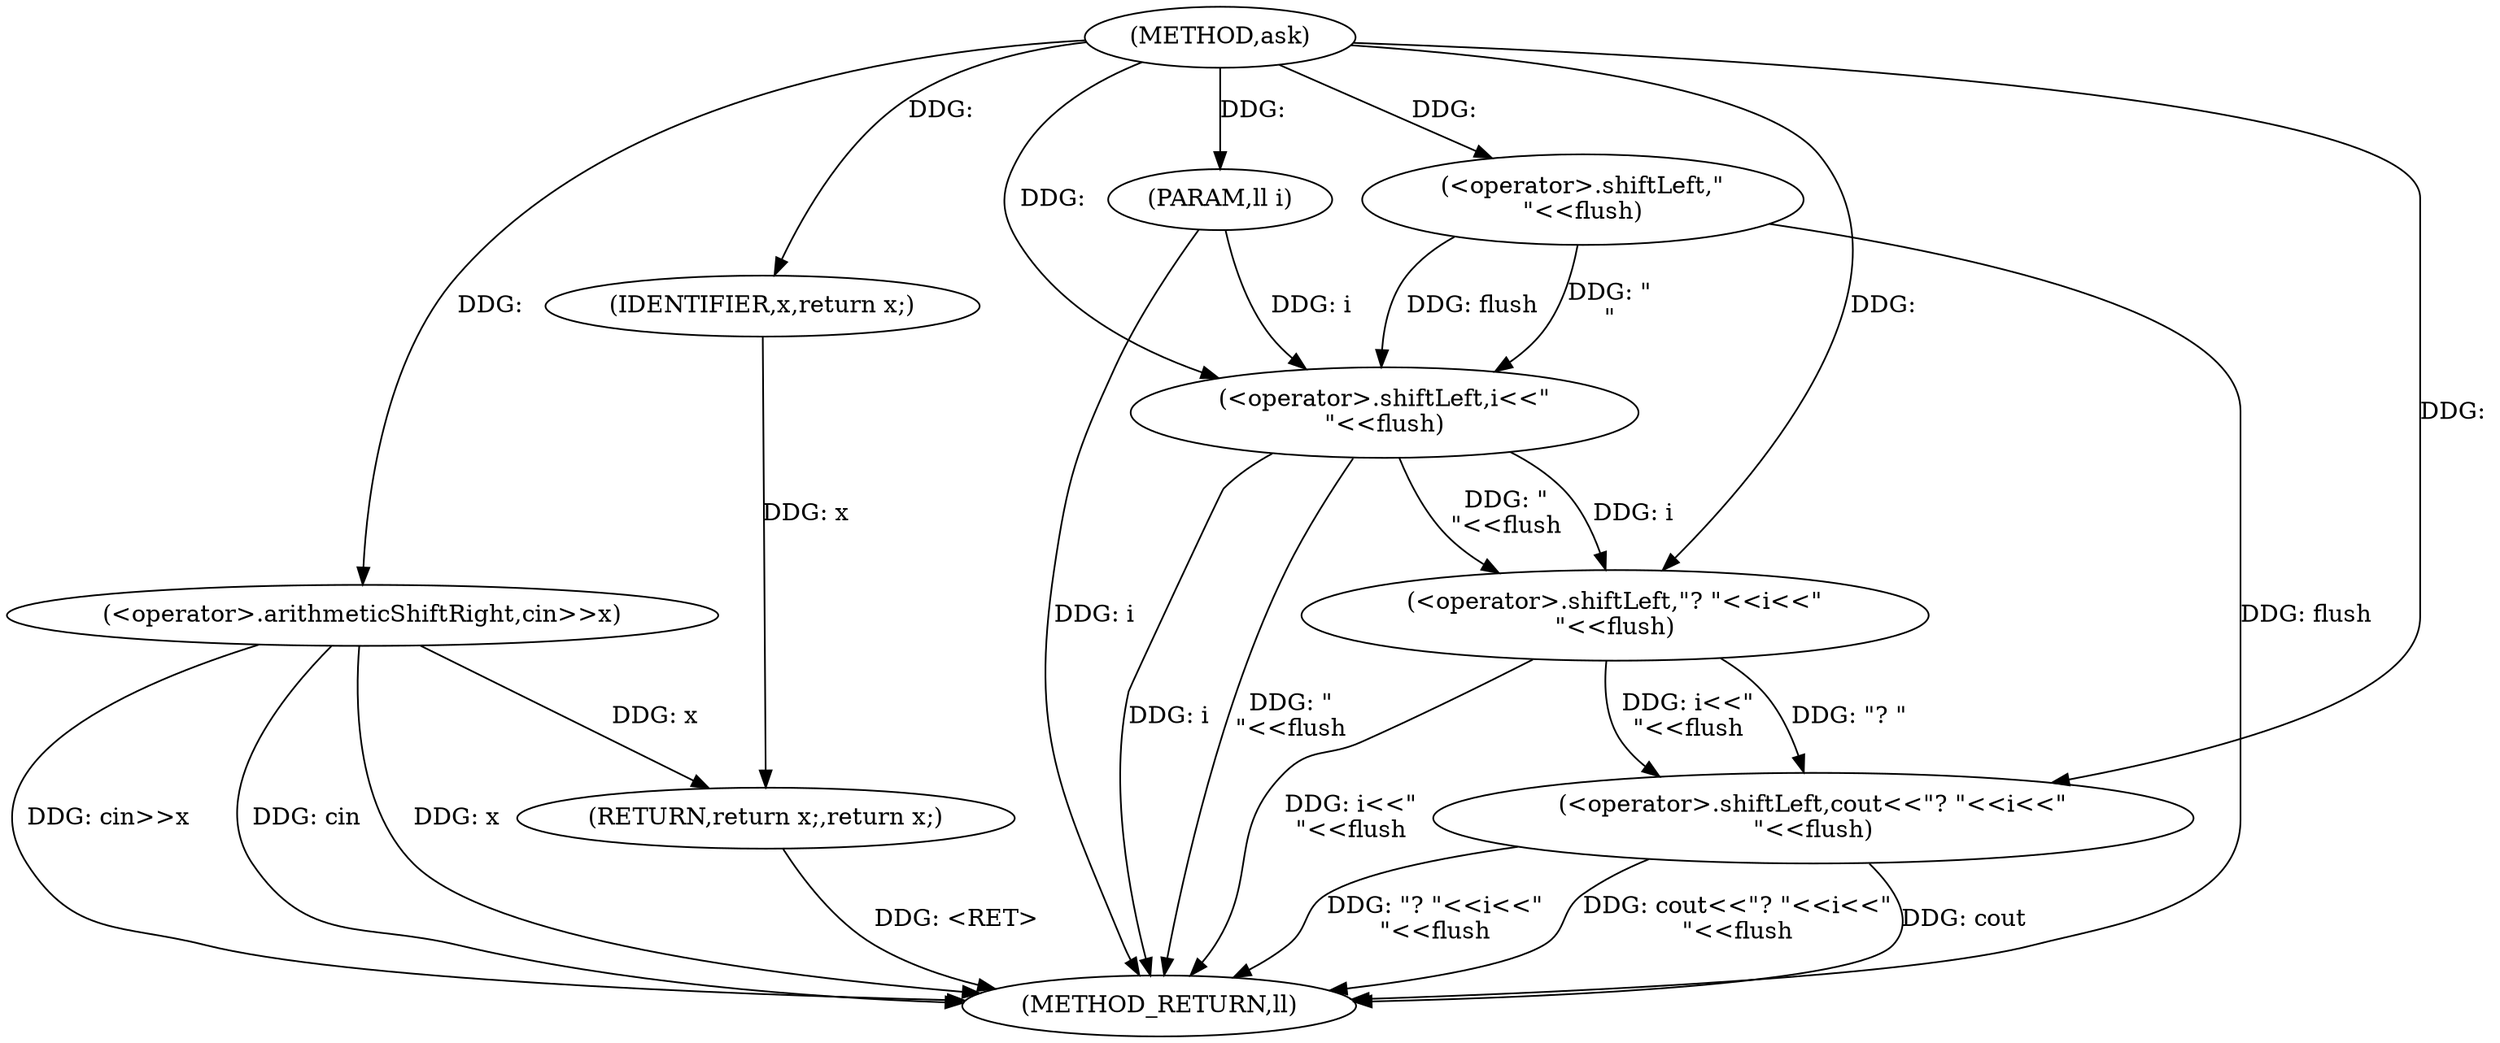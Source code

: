 digraph "ask" {  
"1000101" [label = "(METHOD,ask)" ]
"1000119" [label = "(METHOD_RETURN,ll)" ]
"1000102" [label = "(PARAM,ll i)" ]
"1000104" [label = "(<operator>.shiftLeft,cout<<\"? \"<<i<<\"\n\"<<flush)" ]
"1000114" [label = "(<operator>.arithmeticShiftRight,cin>>x)" ]
"1000117" [label = "(RETURN,return x;,return x;)" ]
"1000118" [label = "(IDENTIFIER,x,return x;)" ]
"1000106" [label = "(<operator>.shiftLeft,\"? \"<<i<<\"\n\"<<flush)" ]
"1000108" [label = "(<operator>.shiftLeft,i<<\"\n\"<<flush)" ]
"1000110" [label = "(<operator>.shiftLeft,\"\n\"<<flush)" ]
  "1000102" -> "1000119"  [ label = "DDG: i"] 
  "1000108" -> "1000119"  [ label = "DDG: i"] 
  "1000108" -> "1000119"  [ label = "DDG: \"\n\"<<flush"] 
  "1000106" -> "1000119"  [ label = "DDG: i<<\"\n\"<<flush"] 
  "1000104" -> "1000119"  [ label = "DDG: \"? \"<<i<<\"\n\"<<flush"] 
  "1000104" -> "1000119"  [ label = "DDG: cout<<\"? \"<<i<<\"\n\"<<flush"] 
  "1000114" -> "1000119"  [ label = "DDG: x"] 
  "1000114" -> "1000119"  [ label = "DDG: cin>>x"] 
  "1000117" -> "1000119"  [ label = "DDG: <RET>"] 
  "1000110" -> "1000119"  [ label = "DDG: flush"] 
  "1000114" -> "1000119"  [ label = "DDG: cin"] 
  "1000104" -> "1000119"  [ label = "DDG: cout"] 
  "1000101" -> "1000102"  [ label = "DDG: "] 
  "1000118" -> "1000117"  [ label = "DDG: x"] 
  "1000114" -> "1000117"  [ label = "DDG: x"] 
  "1000101" -> "1000104"  [ label = "DDG: "] 
  "1000106" -> "1000104"  [ label = "DDG: \"? \""] 
  "1000106" -> "1000104"  [ label = "DDG: i<<\"\n\"<<flush"] 
  "1000101" -> "1000114"  [ label = "DDG: "] 
  "1000101" -> "1000118"  [ label = "DDG: "] 
  "1000101" -> "1000106"  [ label = "DDG: "] 
  "1000108" -> "1000106"  [ label = "DDG: \"\n\"<<flush"] 
  "1000108" -> "1000106"  [ label = "DDG: i"] 
  "1000102" -> "1000108"  [ label = "DDG: i"] 
  "1000101" -> "1000108"  [ label = "DDG: "] 
  "1000110" -> "1000108"  [ label = "DDG: flush"] 
  "1000110" -> "1000108"  [ label = "DDG: \"\n\""] 
  "1000101" -> "1000110"  [ label = "DDG: "] 
}
